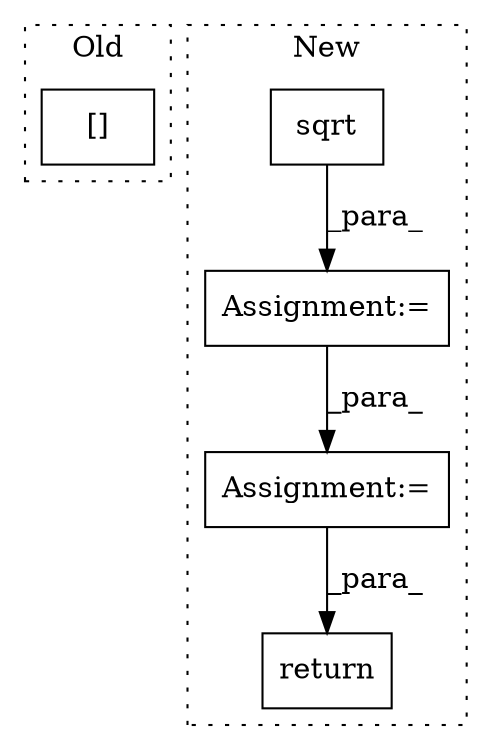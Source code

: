 digraph G {
subgraph cluster0 {
1 [label="[]" a="2" s="6584,6614" l="2,1" shape="box"];
label = "Old";
style="dotted";
}
subgraph cluster1 {
2 [label="sqrt" a="32" s="6518,6549" l="5,1" shape="box"];
3 [label="Assignment:=" a="7" s="6674" l="1" shape="box"];
4 [label="Assignment:=" a="7" s="6644" l="1" shape="box"];
5 [label="return" a="41" s="6719" l="7" shape="box"];
label = "New";
style="dotted";
}
2 -> 4 [label="_para_"];
3 -> 5 [label="_para_"];
4 -> 3 [label="_para_"];
}